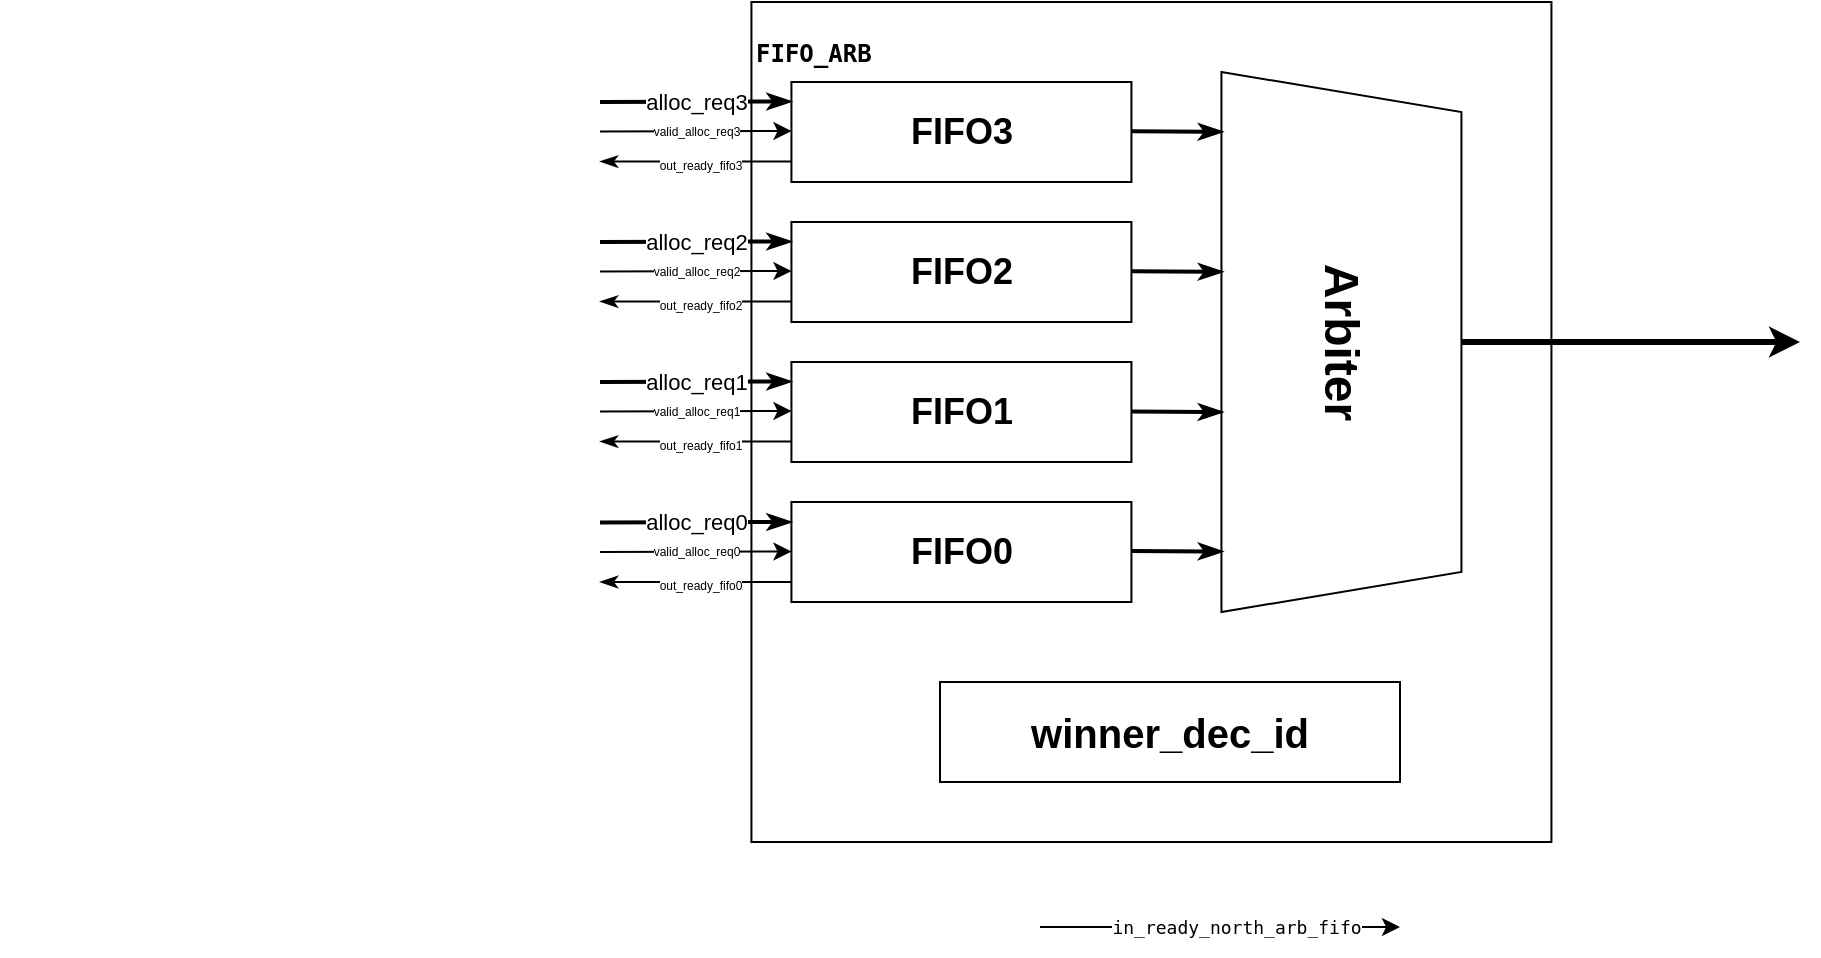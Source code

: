 <mxfile>
    <diagram id="iyqlWeJTTKe05s1Tqnss" name="fifo_arb">
        <mxGraphModel dx="1560" dy="1408" grid="1" gridSize="10" guides="1" tooltips="1" connect="1" arrows="1" fold="1" page="1" pageScale="1" pageWidth="850" pageHeight="1100" math="0" shadow="0">
            <root>
                <mxCell id="0"/>
                <mxCell id="1" parent="0"/>
                <mxCell id="13" value="&lt;pre&gt;FIFO_ARB&lt;/pre&gt;" style="rounded=0;whiteSpace=wrap;html=1;align=left;verticalAlign=top;fontStyle=1" parent="1" vertex="1">
                    <mxGeometry x="-124.28" y="-40" width="400" height="420" as="geometry"/>
                </mxCell>
                <mxCell id="2" value="&lt;h1&gt;Arbiter&lt;/h1&gt;" style="shape=trapezoid;perimeter=trapezoidPerimeter;whiteSpace=wrap;html=1;fixedSize=1;rotation=90;" parent="1" vertex="1">
                    <mxGeometry x="35.72" y="70" width="270" height="120" as="geometry"/>
                </mxCell>
                <mxCell id="4" value="&lt;h2&gt;FIFO3&lt;/h2&gt;" style="rounded=0;whiteSpace=wrap;html=1;" parent="1" vertex="1">
                    <mxGeometry x="-104.28" width="170" height="50" as="geometry"/>
                </mxCell>
                <mxCell id="5" value="&lt;h2&gt;FIFO2&lt;/h2&gt;" style="rounded=0;whiteSpace=wrap;html=1;" parent="1" vertex="1">
                    <mxGeometry x="-104.28" y="70" width="170" height="50" as="geometry"/>
                </mxCell>
                <mxCell id="6" value="&lt;h2&gt;FIFO1&lt;/h2&gt;" style="rounded=0;whiteSpace=wrap;html=1;" parent="1" vertex="1">
                    <mxGeometry x="-104.28" y="140" width="170" height="50" as="geometry"/>
                </mxCell>
                <mxCell id="8" value="&lt;h2&gt;FIFO0&lt;/h2&gt;" style="rounded=0;whiteSpace=wrap;html=1;" parent="1" vertex="1">
                    <mxGeometry x="-104.28" y="210" width="170" height="50" as="geometry"/>
                </mxCell>
                <mxCell id="9" value="" style="endArrow=classic;html=1;exitX=0.5;exitY=0;exitDx=0;exitDy=0;strokeWidth=3;" parent="1" source="2" edge="1">
                    <mxGeometry width="50" height="50" relative="1" as="geometry">
                        <mxPoint x="320" y="129.5" as="sourcePoint"/>
                        <mxPoint x="400" y="130" as="targetPoint"/>
                    </mxGeometry>
                </mxCell>
                <mxCell id="17" value="" style="endArrow=classicThin;html=1;exitX=0.5;exitY=0;exitDx=0;exitDy=0;strokeWidth=2;endFill=1;entryX=0.888;entryY=0.994;entryDx=0;entryDy=0;entryPerimeter=0;" parent="1" target="2" edge="1">
                    <mxGeometry width="50" height="50" relative="1" as="geometry">
                        <mxPoint x="65.72" y="234.5" as="sourcePoint"/>
                        <mxPoint x="105.72" y="235" as="targetPoint"/>
                    </mxGeometry>
                </mxCell>
                <mxCell id="19" value="" style="endArrow=classicThin;html=1;exitX=0.5;exitY=0;exitDx=0;exitDy=0;strokeWidth=2;endFill=1;entryX=0.888;entryY=0.994;entryDx=0;entryDy=0;entryPerimeter=0;" parent="1" edge="1">
                    <mxGeometry width="50" height="50" relative="1" as="geometry">
                        <mxPoint x="65.72" y="164.8" as="sourcePoint"/>
                        <mxPoint x="111.44" y="165.06" as="targetPoint"/>
                    </mxGeometry>
                </mxCell>
                <mxCell id="20" value="" style="endArrow=classicThin;html=1;exitX=0.5;exitY=0;exitDx=0;exitDy=0;strokeWidth=2;endFill=1;entryX=0.888;entryY=0.994;entryDx=0;entryDy=0;entryPerimeter=0;" parent="1" edge="1">
                    <mxGeometry width="50" height="50" relative="1" as="geometry">
                        <mxPoint x="65.72" y="94.66" as="sourcePoint"/>
                        <mxPoint x="111.44" y="94.92" as="targetPoint"/>
                    </mxGeometry>
                </mxCell>
                <mxCell id="21" value="" style="endArrow=classicThin;html=1;exitX=0.5;exitY=0;exitDx=0;exitDy=0;strokeWidth=2;endFill=1;entryX=0.888;entryY=0.994;entryDx=0;entryDy=0;entryPerimeter=0;" parent="1" edge="1">
                    <mxGeometry width="50" height="50" relative="1" as="geometry">
                        <mxPoint x="65.72" y="24.66" as="sourcePoint"/>
                        <mxPoint x="111.44" y="24.92" as="targetPoint"/>
                    </mxGeometry>
                </mxCell>
                <mxCell id="22" value="alloc_req0" style="endArrow=classicThin;html=1;strokeWidth=2;endFill=1;entryX=0.888;entryY=0.994;entryDx=0;entryDy=0;entryPerimeter=0;" parent="1" edge="1">
                    <mxGeometry width="50" height="50" relative="1" as="geometry">
                        <mxPoint x="-200" y="220.24" as="sourcePoint"/>
                        <mxPoint x="-104.28" y="220.0" as="targetPoint"/>
                    </mxGeometry>
                </mxCell>
                <mxCell id="26" value="&lt;font style=&quot;font-size: 6px;&quot;&gt;out_ready_fifo0&lt;/font&gt;" style="endArrow=classicThin;html=1;strokeWidth=1;endFill=1;" parent="1" edge="1">
                    <mxGeometry x="-0.045" width="50" height="50" relative="1" as="geometry">
                        <mxPoint x="-104.28" y="250" as="sourcePoint"/>
                        <mxPoint x="-200" y="250" as="targetPoint"/>
                        <mxPoint as="offset"/>
                    </mxGeometry>
                </mxCell>
                <mxCell id="28" value="valid_alloc_req0" style="endArrow=classic;html=1;strokeWidth=1;fontSize=6;targetPerimeterSpacing=0;jumpSize=9;" parent="1" edge="1">
                    <mxGeometry width="50" height="50" relative="1" as="geometry">
                        <mxPoint x="-200" y="235" as="sourcePoint"/>
                        <mxPoint x="-104.28" y="234.76" as="targetPoint"/>
                    </mxGeometry>
                </mxCell>
                <mxCell id="29" value="alloc_req1" style="endArrow=classicThin;html=1;strokeWidth=2;endFill=1;entryX=0.888;entryY=0.994;entryDx=0;entryDy=0;entryPerimeter=0;" parent="1" edge="1">
                    <mxGeometry width="50" height="50" relative="1" as="geometry">
                        <mxPoint x="-200" y="150" as="sourcePoint"/>
                        <mxPoint x="-104.28" y="149.76" as="targetPoint"/>
                    </mxGeometry>
                </mxCell>
                <mxCell id="30" value="&lt;font style=&quot;font-size: 6px;&quot;&gt;out_ready_fifo1&lt;/font&gt;" style="endArrow=classicThin;html=1;strokeWidth=1;endFill=1;" parent="1" edge="1">
                    <mxGeometry x="-0.045" width="50" height="50" relative="1" as="geometry">
                        <mxPoint x="-104.28" y="179.76" as="sourcePoint"/>
                        <mxPoint x="-200" y="179.76" as="targetPoint"/>
                        <mxPoint as="offset"/>
                    </mxGeometry>
                </mxCell>
                <mxCell id="31" value="valid_alloc_req1" style="endArrow=classic;html=1;strokeWidth=1;fontSize=6;targetPerimeterSpacing=0;jumpSize=9;" parent="1" edge="1">
                    <mxGeometry width="50" height="50" relative="1" as="geometry">
                        <mxPoint x="-200" y="164.76" as="sourcePoint"/>
                        <mxPoint x="-104.28" y="164.52" as="targetPoint"/>
                    </mxGeometry>
                </mxCell>
                <mxCell id="32" value="alloc_req3" style="endArrow=classicThin;html=1;strokeWidth=2;endFill=1;entryX=0.888;entryY=0.994;entryDx=0;entryDy=0;entryPerimeter=0;" parent="1" edge="1">
                    <mxGeometry width="50" height="50" relative="1" as="geometry">
                        <mxPoint x="-200" y="10.0" as="sourcePoint"/>
                        <mxPoint x="-104.28" y="9.76" as="targetPoint"/>
                    </mxGeometry>
                </mxCell>
                <mxCell id="33" value="&lt;font style=&quot;font-size: 6px;&quot;&gt;out_ready_fifo3&lt;/font&gt;" style="endArrow=classicThin;html=1;strokeWidth=1;endFill=1;" parent="1" edge="1">
                    <mxGeometry x="-0.045" width="50" height="50" relative="1" as="geometry">
                        <mxPoint x="-104.28" y="39.76" as="sourcePoint"/>
                        <mxPoint x="-200" y="39.76" as="targetPoint"/>
                        <mxPoint as="offset"/>
                    </mxGeometry>
                </mxCell>
                <mxCell id="34" value="valid_alloc_req3" style="endArrow=classic;html=1;strokeWidth=1;fontSize=6;targetPerimeterSpacing=0;jumpSize=9;" parent="1" edge="1">
                    <mxGeometry width="50" height="50" relative="1" as="geometry">
                        <mxPoint x="-200" y="24.76" as="sourcePoint"/>
                        <mxPoint x="-104.28" y="24.52" as="targetPoint"/>
                    </mxGeometry>
                </mxCell>
                <mxCell id="35" value="alloc_req2" style="endArrow=classicThin;html=1;strokeWidth=2;endFill=1;entryX=0.888;entryY=0.994;entryDx=0;entryDy=0;entryPerimeter=0;" parent="1" edge="1">
                    <mxGeometry width="50" height="50" relative="1" as="geometry">
                        <mxPoint x="-200" y="80" as="sourcePoint"/>
                        <mxPoint x="-104.28" y="79.76" as="targetPoint"/>
                    </mxGeometry>
                </mxCell>
                <mxCell id="36" value="&lt;font style=&quot;font-size: 6px;&quot;&gt;out_ready_fifo2&lt;/font&gt;" style="endArrow=classicThin;html=1;strokeWidth=1;endFill=1;" parent="1" edge="1">
                    <mxGeometry x="-0.045" width="50" height="50" relative="1" as="geometry">
                        <mxPoint x="-104.28" y="109.76" as="sourcePoint"/>
                        <mxPoint x="-200" y="109.76" as="targetPoint"/>
                        <mxPoint as="offset"/>
                    </mxGeometry>
                </mxCell>
                <mxCell id="37" value="valid_alloc_req2" style="endArrow=classic;html=1;strokeWidth=1;fontSize=6;targetPerimeterSpacing=0;jumpSize=9;" parent="1" edge="1">
                    <mxGeometry width="50" height="50" relative="1" as="geometry">
                        <mxPoint x="-200" y="94.76" as="sourcePoint"/>
                        <mxPoint x="-104.28" y="94.52" as="targetPoint"/>
                    </mxGeometry>
                </mxCell>
                <mxCell id="40" value="&lt;h2 style=&quot;font-size: 20px;&quot;&gt;winner_dec_id&lt;/h2&gt;" style="rounded=0;whiteSpace=wrap;html=1;fontSize=6;" parent="1" vertex="1">
                    <mxGeometry x="-30" y="300" width="230" height="50" as="geometry"/>
                </mxCell>
                <mxCell id="41" value="&lt;pre style=&quot;font-size: 9px;&quot;&gt;in_ready_north_arb_fifo&lt;/pre&gt;" style="endArrow=classic;html=1;strokeWidth=1;fontSize=20;targetPerimeterSpacing=0;jumpSize=9;" parent="1" edge="1">
                    <mxGeometry x="0.091" width="50" height="50" relative="1" as="geometry">
                        <mxPoint x="20" y="422.5" as="sourcePoint"/>
                        <mxPoint x="200" y="422.5" as="targetPoint"/>
                        <mxPoint as="offset"/>
                    </mxGeometry>
                </mxCell>
                <mxCell id="42" value="&lt;br&gt;" style="text;strokeColor=none;align=center;fillColor=none;html=1;verticalAlign=middle;whiteSpace=wrap;rounded=0;" vertex="1" parent="1">
                    <mxGeometry x="-500" y="210" width="60" height="30" as="geometry"/>
                </mxCell>
            </root>
        </mxGraphModel>
    </diagram>
</mxfile>